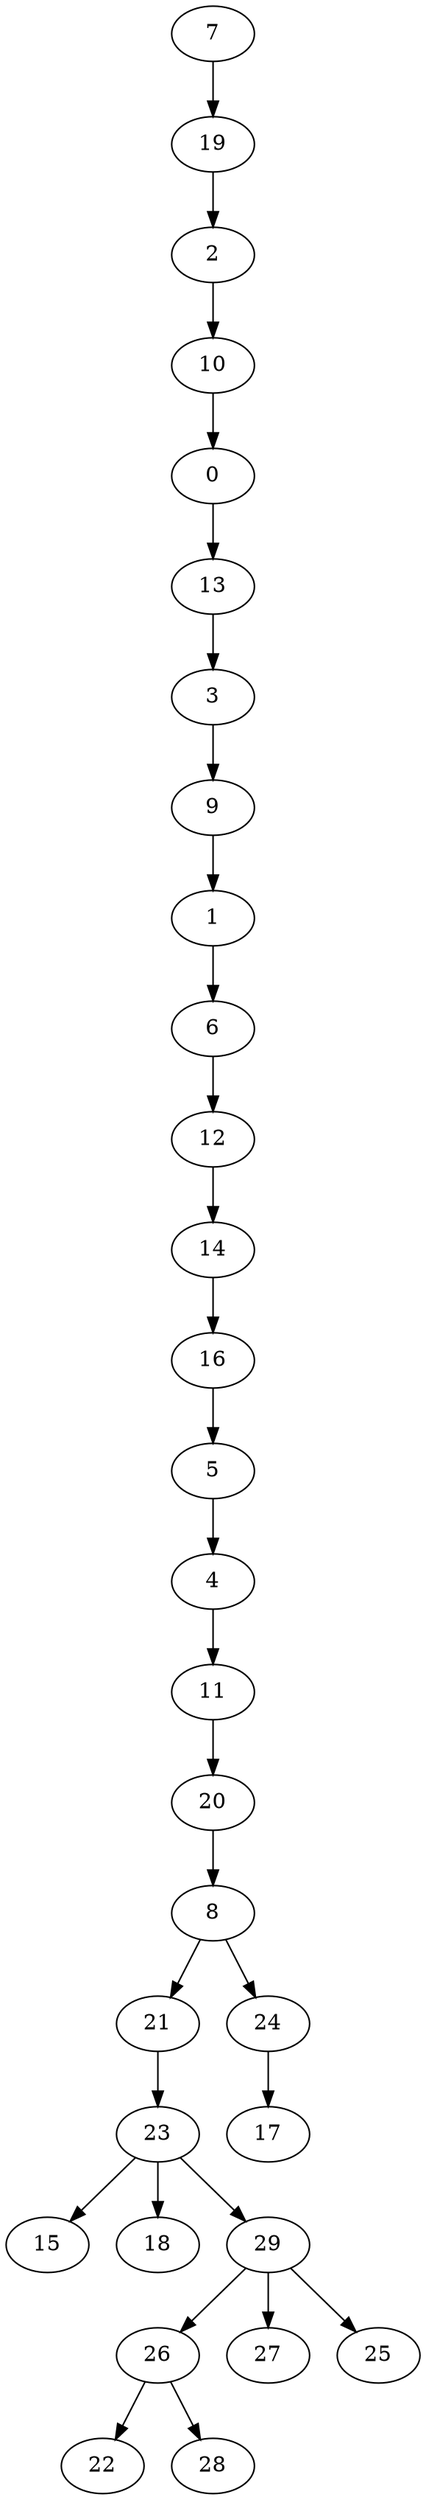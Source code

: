 digraph grafoGilbert_n_30_p_10_DFS_R_7 {
7;
19;
2;
10;
0;
13;
3;
9;
1;
6;
12;
14;
16;
5;
4;
11;
20;
8;
21;
23;
15;
18;
29;
26;
22;
28;
27;
25;
24;
17;
23 -> 15;
23 -> 18;
26 -> 22;
26 -> 28;
29 -> 26;
29 -> 27;
29 -> 25;
23 -> 29;
21 -> 23;
8 -> 21;
24 -> 17;
8 -> 24;
20 -> 8;
11 -> 20;
4 -> 11;
5 -> 4;
16 -> 5;
14 -> 16;
12 -> 14;
6 -> 12;
1 -> 6;
9 -> 1;
3 -> 9;
13 -> 3;
0 -> 13;
10 -> 0;
2 -> 10;
19 -> 2;
7 -> 19;
}